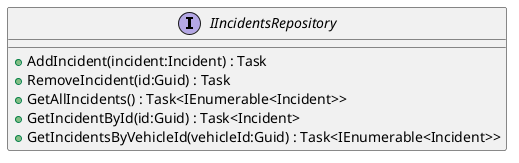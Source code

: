 @startuml
interface IIncidentsRepository {
    + AddIncident(incident:Incident) : Task
    + RemoveIncident(id:Guid) : Task
    + GetAllIncidents() : Task<IEnumerable<Incident>>
    + GetIncidentById(id:Guid) : Task<Incident>
    + GetIncidentsByVehicleId(vehicleId:Guid) : Task<IEnumerable<Incident>>
}
@enduml
